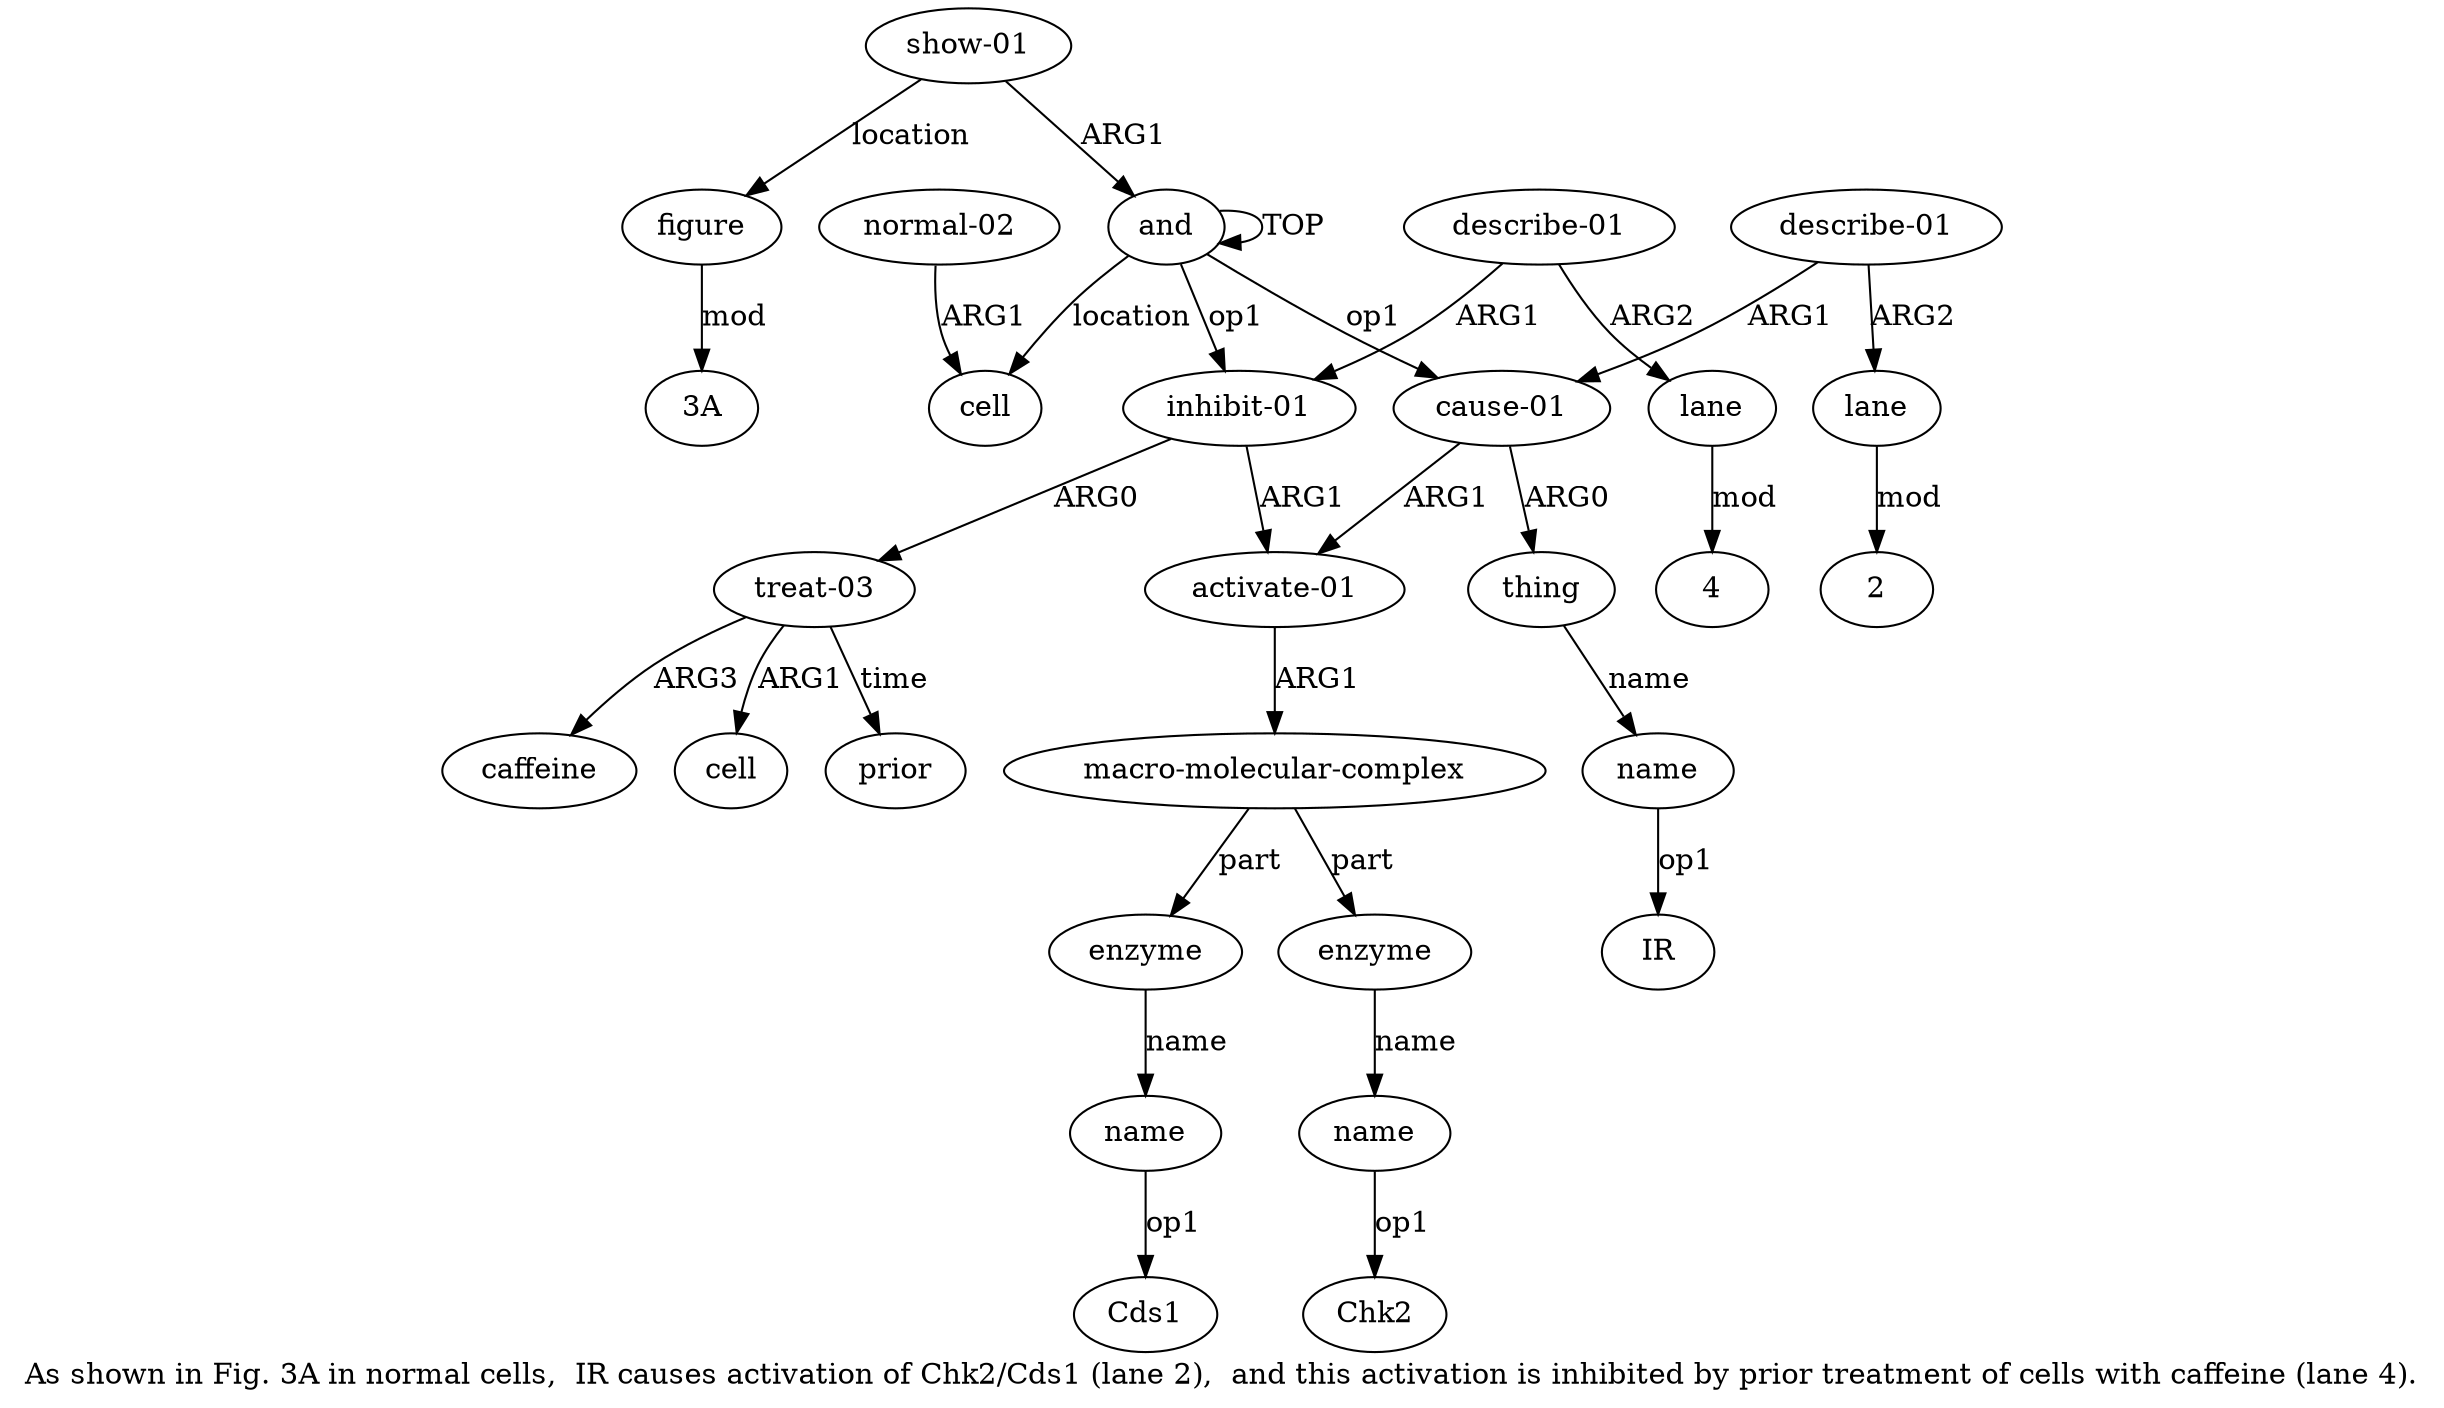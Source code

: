 digraph  {
	graph [label="As shown in Fig. 3A in normal cells,  IR causes activation of Chk2/Cds1 (lane 2),  and this activation is inhibited by prior treatment \
of cells with caffeine (lane 4)."];
	node [label="\N"];
	a20	 [color=black,
		gold_ind=20,
		gold_label=figure,
		label=figure,
		test_ind=20,
		test_label=figure];
	"a20 3A"	 [color=black,
		gold_ind=-1,
		gold_label="3A",
		label="3A",
		test_ind=-1,
		test_label="3A"];
	a20 -> "a20 3A" [key=0,
	color=black,
	gold_label=mod,
	label=mod,
	test_label=mod];
a21 [color=black,
	gold_ind=21,
	gold_label=cell,
	label=cell,
	test_ind=21,
	test_label=cell];
a22 [color=black,
	gold_ind=22,
	gold_label="normal-02",
	label="normal-02",
	test_ind=22,
	test_label="normal-02"];
a22 -> a21 [key=0,
color=black,
gold_label=ARG1,
label=ARG1,
test_label=ARG1];
"a7 Chk2" [color=black,
gold_ind=-1,
gold_label=Chk2,
label=Chk2,
test_ind=-1,
test_label=Chk2];
"a3 IR" [color=black,
gold_ind=-1,
gold_label=IR,
label=IR,
test_ind=-1,
test_label=IR];
a15 [color=black,
gold_ind=15,
gold_label=caffeine,
label=caffeine,
test_ind=15,
test_label=caffeine];
a14 [color=black,
gold_ind=14,
gold_label=cell,
label=cell,
test_ind=14,
test_label=cell];
a17 [color=black,
gold_ind=17,
gold_label="describe-01",
label="describe-01",
test_ind=17,
test_label="describe-01"];
a12 [color=black,
gold_ind=12,
gold_label="inhibit-01",
label="inhibit-01",
test_ind=12,
test_label="inhibit-01"];
a17 -> a12 [key=0,
color=black,
gold_label=ARG1,
label=ARG1,
test_label=ARG1];
a18 [color=black,
gold_ind=18,
gold_label=lane,
label=lane,
test_ind=18,
test_label=lane];
a17 -> a18 [key=0,
color=black,
gold_label=ARG2,
label=ARG2,
test_label=ARG2];
a16 [color=black,
gold_ind=16,
gold_label=prior,
label=prior,
test_ind=16,
test_label=prior];
a11 [color=black,
gold_ind=11,
gold_label=lane,
label=lane,
test_ind=11,
test_label=lane];
"a11 2" [color=black,
gold_ind=-1,
gold_label=2,
label=2,
test_ind=-1,
test_label=2];
a11 -> "a11 2" [key=0,
color=black,
gold_label=mod,
label=mod,
test_label=mod];
a10 [color=black,
gold_ind=10,
gold_label="describe-01",
label="describe-01",
test_ind=10,
test_label="describe-01"];
a10 -> a11 [key=0,
color=black,
gold_label=ARG2,
label=ARG2,
test_label=ARG2];
a1 [color=black,
gold_ind=1,
gold_label="cause-01",
label="cause-01",
test_ind=1,
test_label="cause-01"];
a10 -> a1 [key=0,
color=black,
gold_label=ARG1,
label=ARG1,
test_label=ARG1];
a13 [color=black,
gold_ind=13,
gold_label="treat-03",
label="treat-03",
test_ind=13,
test_label="treat-03"];
a13 -> a15 [key=0,
color=black,
gold_label=ARG3,
label=ARG3,
test_label=ARG3];
a13 -> a14 [key=0,
color=black,
gold_label=ARG1,
label=ARG1,
test_label=ARG1];
a13 -> a16 [key=0,
color=black,
gold_label=time,
label=time,
test_label=time];
a12 -> a13 [key=0,
color=black,
gold_label=ARG0,
label=ARG0,
test_label=ARG0];
a4 [color=black,
gold_ind=4,
gold_label="activate-01",
label="activate-01",
test_ind=4,
test_label="activate-01"];
a12 -> a4 [key=0,
color=black,
gold_label=ARG1,
label=ARG1,
test_label=ARG1];
a19 [color=black,
gold_ind=19,
gold_label="show-01",
label="show-01",
test_ind=19,
test_label="show-01"];
a19 -> a20 [key=0,
color=black,
gold_label=location,
label=location,
test_label=location];
a0 [color=black,
gold_ind=0,
gold_label=and,
label=and,
test_ind=0,
test_label=and];
a19 -> a0 [key=0,
color=black,
gold_label=ARG1,
label=ARG1,
test_label=ARG1];
"a18 4" [color=black,
gold_ind=-1,
gold_label=4,
label=4,
test_ind=-1,
test_label=4];
a18 -> "a18 4" [key=0,
color=black,
gold_label=mod,
label=mod,
test_label=mod];
a2 [color=black,
gold_ind=2,
gold_label=thing,
label=thing,
test_ind=2,
test_label=thing];
a1 -> a2 [key=0,
color=black,
gold_label=ARG0,
label=ARG0,
test_label=ARG0];
a1 -> a4 [key=0,
color=black,
gold_label=ARG1,
label=ARG1,
test_label=ARG1];
a0 -> a21 [key=0,
color=black,
gold_label=location,
label=location,
test_label=location];
a0 -> a12 [key=0,
color=black,
gold_label=op1,
label=op1,
test_label=op1];
a0 -> a1 [key=0,
color=black,
gold_label=op1,
label=op1,
test_label=op1];
a0 -> a0 [key=0,
color=black,
gold_label=TOP,
label=TOP,
test_label=TOP];
a3 [color=black,
gold_ind=3,
gold_label=name,
label=name,
test_ind=3,
test_label=name];
a3 -> "a3 IR" [key=0,
color=black,
gold_label=op1,
label=op1,
test_label=op1];
a2 -> a3 [key=0,
color=black,
gold_label=name,
label=name,
test_label=name];
a5 [color=black,
gold_ind=5,
gold_label="macro-molecular-complex",
label="macro-molecular-complex",
test_ind=5,
test_label="macro-molecular-complex"];
a6 [color=black,
gold_ind=6,
gold_label=enzyme,
label=enzyme,
test_ind=6,
test_label=enzyme];
a5 -> a6 [key=0,
color=black,
gold_label=part,
label=part,
test_label=part];
a8 [color=black,
gold_ind=8,
gold_label=enzyme,
label=enzyme,
test_ind=8,
test_label=enzyme];
a5 -> a8 [key=0,
color=black,
gold_label=part,
label=part,
test_label=part];
a4 -> a5 [key=0,
color=black,
gold_label=ARG1,
label=ARG1,
test_label=ARG1];
a7 [color=black,
gold_ind=7,
gold_label=name,
label=name,
test_ind=7,
test_label=name];
a7 -> "a7 Chk2" [key=0,
color=black,
gold_label=op1,
label=op1,
test_label=op1];
a6 -> a7 [key=0,
color=black,
gold_label=name,
label=name,
test_label=name];
a9 [color=black,
gold_ind=9,
gold_label=name,
label=name,
test_ind=9,
test_label=name];
"a9 Cds1" [color=black,
gold_ind=-1,
gold_label=Cds1,
label=Cds1,
test_ind=-1,
test_label=Cds1];
a9 -> "a9 Cds1" [key=0,
color=black,
gold_label=op1,
label=op1,
test_label=op1];
a8 -> a9 [key=0,
color=black,
gold_label=name,
label=name,
test_label=name];
}
